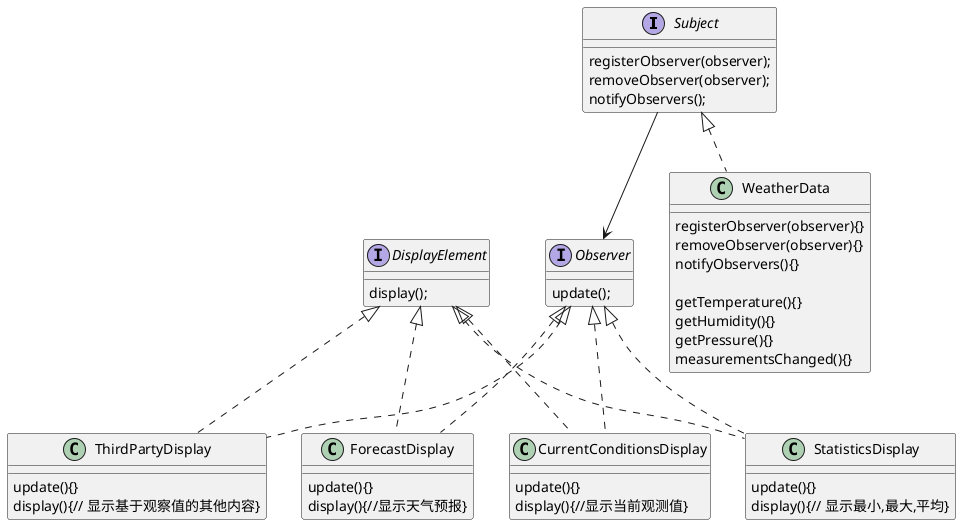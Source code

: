 @startuml
interface Subject {
registerObserver(observer);
removeObserver(observer);
notifyObservers();
}
Subject --down> Observer
interface Observer {
update();
}
interface DisplayElement {
display();
}

class WeatherData {
registerObserver(observer){}
removeObserver(observer){}
notifyObservers(){}

getTemperature(){}
getHumidity(){}
getPressure(){}
measurementsChanged(){}
}
WeatherData ..up|> Subject

class CurrentConditionsDisplay {
update(){}
display(){//显示当前观测值}
}
CurrentConditionsDisplay ..up|> DisplayElement
CurrentConditionsDisplay ..up|> Observer

class StatisticsDisplay {
update(){}
display(){// 显示最小,最大,平均}
}
StatisticsDisplay ..up|> Observer
StatisticsDisplay ..up|> DisplayElement

class ThirdPartyDisplay {
update(){}
display(){// 显示基于观察值的其他内容}
}
ThirdPartyDisplay ..up|> Observer
ThirdPartyDisplay ..up|> DisplayElement

class ForecastDisplay {
update(){}
display(){//显示天气预报}
}
ForecastDisplay ..up|> Observer
ForecastDisplay ..up|> DisplayElement

@enduml